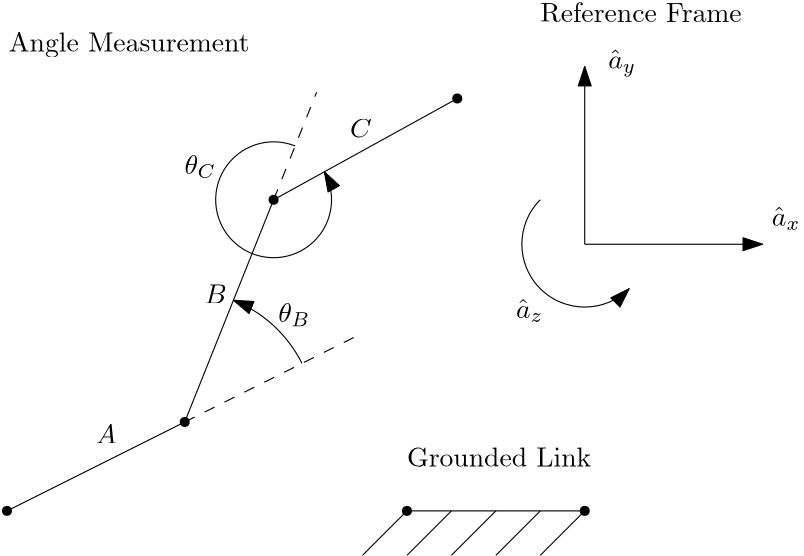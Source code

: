 <?xml version="1.0"?>
<!DOCTYPE ipe SYSTEM "ipe.dtd">
<ipe version="70218" creator="Ipe 7.2.27">
<info created="D:20240421110127" modified="D:20240421111034"/>
<ipestyle name="basic">
<symbol name="arrow/arc(spx)">
<path stroke="sym-stroke" fill="sym-stroke" pen="sym-pen">
0 0 m
-1 0.333 l
-1 -0.333 l
h
</path>
</symbol>
<symbol name="arrow/farc(spx)">
<path stroke="sym-stroke" fill="white" pen="sym-pen">
0 0 m
-1 0.333 l
-1 -0.333 l
h
</path>
</symbol>
<symbol name="arrow/ptarc(spx)">
<path stroke="sym-stroke" fill="sym-stroke" pen="sym-pen">
0 0 m
-1 0.333 l
-0.8 0 l
-1 -0.333 l
h
</path>
</symbol>
<symbol name="arrow/fptarc(spx)">
<path stroke="sym-stroke" fill="white" pen="sym-pen">
0 0 m
-1 0.333 l
-0.8 0 l
-1 -0.333 l
h
</path>
</symbol>
<symbol name="mark/circle(sx)" transformations="translations">
<path fill="sym-stroke">
0.6 0 0 0.6 0 0 e
0.4 0 0 0.4 0 0 e
</path>
</symbol>
<symbol name="mark/disk(sx)" transformations="translations">
<path fill="sym-stroke">
0.6 0 0 0.6 0 0 e
</path>
</symbol>
<symbol name="mark/fdisk(sfx)" transformations="translations">
<group>
<path fill="sym-fill">
0.5 0 0 0.5 0 0 e
</path>
<path fill="sym-stroke" fillrule="eofill">
0.6 0 0 0.6 0 0 e
0.4 0 0 0.4 0 0 e
</path>
</group>
</symbol>
<symbol name="mark/box(sx)" transformations="translations">
<path fill="sym-stroke" fillrule="eofill">
-0.6 -0.6 m
0.6 -0.6 l
0.6 0.6 l
-0.6 0.6 l
h
-0.4 -0.4 m
0.4 -0.4 l
0.4 0.4 l
-0.4 0.4 l
h
</path>
</symbol>
<symbol name="mark/square(sx)" transformations="translations">
<path fill="sym-stroke">
-0.6 -0.6 m
0.6 -0.6 l
0.6 0.6 l
-0.6 0.6 l
h
</path>
</symbol>
<symbol name="mark/fsquare(sfx)" transformations="translations">
<group>
<path fill="sym-fill">
-0.5 -0.5 m
0.5 -0.5 l
0.5 0.5 l
-0.5 0.5 l
h
</path>
<path fill="sym-stroke" fillrule="eofill">
-0.6 -0.6 m
0.6 -0.6 l
0.6 0.6 l
-0.6 0.6 l
h
-0.4 -0.4 m
0.4 -0.4 l
0.4 0.4 l
-0.4 0.4 l
h
</path>
</group>
</symbol>
<symbol name="mark/cross(sx)" transformations="translations">
<group>
<path fill="sym-stroke">
-0.43 -0.57 m
0.57 0.43 l
0.43 0.57 l
-0.57 -0.43 l
h
</path>
<path fill="sym-stroke">
-0.43 0.57 m
0.57 -0.43 l
0.43 -0.57 l
-0.57 0.43 l
h
</path>
</group>
</symbol>
<symbol name="arrow/fnormal(spx)">
<path stroke="sym-stroke" fill="white" pen="sym-pen">
0 0 m
-1 0.333 l
-1 -0.333 l
h
</path>
</symbol>
<symbol name="arrow/pointed(spx)">
<path stroke="sym-stroke" fill="sym-stroke" pen="sym-pen">
0 0 m
-1 0.333 l
-0.8 0 l
-1 -0.333 l
h
</path>
</symbol>
<symbol name="arrow/fpointed(spx)">
<path stroke="sym-stroke" fill="white" pen="sym-pen">
0 0 m
-1 0.333 l
-0.8 0 l
-1 -0.333 l
h
</path>
</symbol>
<symbol name="arrow/linear(spx)">
<path stroke="sym-stroke" pen="sym-pen">
-1 0.333 m
0 0 l
-1 -0.333 l
</path>
</symbol>
<symbol name="arrow/fdouble(spx)">
<path stroke="sym-stroke" fill="white" pen="sym-pen">
0 0 m
-1 0.333 l
-1 -0.333 l
h
-1 0 m
-2 0.333 l
-2 -0.333 l
h
</path>
</symbol>
<symbol name="arrow/double(spx)">
<path stroke="sym-stroke" fill="sym-stroke" pen="sym-pen">
0 0 m
-1 0.333 l
-1 -0.333 l
h
-1 0 m
-2 0.333 l
-2 -0.333 l
h
</path>
</symbol>
<symbol name="arrow/mid-normal(spx)">
<path stroke="sym-stroke" fill="sym-stroke" pen="sym-pen">
0.5 0 m
-0.5 0.333 l
-0.5 -0.333 l
h
</path>
</symbol>
<symbol name="arrow/mid-fnormal(spx)">
<path stroke="sym-stroke" fill="white" pen="sym-pen">
0.5 0 m
-0.5 0.333 l
-0.5 -0.333 l
h
</path>
</symbol>
<symbol name="arrow/mid-pointed(spx)">
<path stroke="sym-stroke" fill="sym-stroke" pen="sym-pen">
0.5 0 m
-0.5 0.333 l
-0.3 0 l
-0.5 -0.333 l
h
</path>
</symbol>
<symbol name="arrow/mid-fpointed(spx)">
<path stroke="sym-stroke" fill="white" pen="sym-pen">
0.5 0 m
-0.5 0.333 l
-0.3 0 l
-0.5 -0.333 l
h
</path>
</symbol>
<symbol name="arrow/mid-double(spx)">
<path stroke="sym-stroke" fill="sym-stroke" pen="sym-pen">
1 0 m
0 0.333 l
0 -0.333 l
h
0 0 m
-1 0.333 l
-1 -0.333 l
h
</path>
</symbol>
<symbol name="arrow/mid-fdouble(spx)">
<path stroke="sym-stroke" fill="white" pen="sym-pen">
1 0 m
0 0.333 l
0 -0.333 l
h
0 0 m
-1 0.333 l
-1 -0.333 l
h
</path>
</symbol>
<anglesize name="22.5 deg" value="22.5"/>
<anglesize name="30 deg" value="30"/>
<anglesize name="45 deg" value="45"/>
<anglesize name="60 deg" value="60"/>
<anglesize name="90 deg" value="90"/>
<arrowsize name="large" value="10"/>
<arrowsize name="small" value="5"/>
<arrowsize name="tiny" value="3"/>
<color name="blue" value="0 0 1"/>
<color name="brown" value="0.647 0.165 0.165"/>
<color name="darkblue" value="0 0 0.545"/>
<color name="darkcyan" value="0 0.545 0.545"/>
<color name="darkgray" value="0.663"/>
<color name="darkgreen" value="0 0.392 0"/>
<color name="darkmagenta" value="0.545 0 0.545"/>
<color name="darkorange" value="1 0.549 0"/>
<color name="darkred" value="0.545 0 0"/>
<color name="gold" value="1 0.843 0"/>
<color name="gray" value="0.745"/>
<color name="green" value="0 1 0"/>
<color name="lightblue" value="0.678 0.847 0.902"/>
<color name="lightcyan" value="0.878 1 1"/>
<color name="lightgray" value="0.827"/>
<color name="lightgreen" value="0.565 0.933 0.565"/>
<color name="lightyellow" value="1 1 0.878"/>
<color name="navy" value="0 0 0.502"/>
<color name="orange" value="1 0.647 0"/>
<color name="pink" value="1 0.753 0.796"/>
<color name="purple" value="0.627 0.125 0.941"/>
<color name="red" value="1 0 0"/>
<color name="seagreen" value="0.18 0.545 0.341"/>
<color name="turquoise" value="0.251 0.878 0.816"/>
<color name="violet" value="0.933 0.51 0.933"/>
<color name="yellow" value="1 1 0"/>
<dashstyle name="dash dot dotted" value="[4 2 1 2 1 2] 0"/>
<dashstyle name="dash dotted" value="[4 2 1 2] 0"/>
<dashstyle name="dashed" value="[4] 0"/>
<dashstyle name="dotted" value="[1 3] 0"/>
<gridsize name="10 pts (~3.5 mm)" value="10"/>
<gridsize name="14 pts (~5 mm)" value="14"/>
<gridsize name="16 pts (~6 mm)" value="16"/>
<gridsize name="20 pts (~7 mm)" value="20"/>
<gridsize name="28 pts (~10 mm)" value="28"/>
<gridsize name="32 pts (~12 mm)" value="32"/>
<gridsize name="4 pts" value="4"/>
<gridsize name="56 pts (~20 mm)" value="56"/>
<gridsize name="8 pts (~3 mm)" value="8"/>
<opacity name="10%" value="0.1"/>
<opacity name="30%" value="0.3"/>
<opacity name="50%" value="0.5"/>
<opacity name="75%" value="0.75"/>
<pen name="fat" value="1.2"/>
<pen name="heavier" value="0.8"/>
<pen name="ultrafat" value="2"/>
<symbolsize name="large" value="5"/>
<symbolsize name="small" value="2"/>
<symbolsize name="tiny" value="1.1"/>
<textsize name="Huge" value="\Huge"/>
<textsize name="LARGE" value="\LARGE"/>
<textsize name="Large" value="\Large"/>
<textsize name="footnote" value="\footnotesize"/>
<textsize name="huge" value="\huge"/>
<textsize name="large" value="\large"/>
<textsize name="script" value="\scriptsize"/>
<textsize name="small" value="\small"/>
<textsize name="tiny" value="\tiny"/>
<textstyle name="center" begin="\begin{center}" end="\end{center}"/>
<textstyle name="item" begin="\begin{itemize}\item{}" end="\end{itemize}"/>
<textstyle name="itemize" begin="\begin{itemize}" end="\end{itemize}"/>
<tiling name="falling" angle="-60" step="4" width="1"/>
<tiling name="rising" angle="30" step="4" width="1"/>
</ipestyle>
<page>
<layer name="alpha"/>
<view layers="alpha" active="alpha"/>
<group layer="alpha" matrix="1 0 0 1 384 0">
<path stroke="black" arrow="normal/normal">
128 512 m
192 512 l
</path>
<path stroke="black" arrow="normal/normal">
128 512 m
128 576 l
</path>
<path stroke="black" arrow="normal/normal">
112 528 m
22.6274 0 0 22.6274 128 512 144 496 a
</path>
<text matrix="1 0 0 1 -12.6258 -9.35241" transformations="translations" pos="208 528" stroke="black" type="label" width="10.282" height="6.923" depth="1.49" valign="baseline" style="math">\hat{a}_x</text>
<text matrix="1 0 0 1 -71.5456 47.2295" transformations="translations" pos="208 528" stroke="black" type="label" width="10.055" height="6.919" depth="2.85" valign="baseline" style="math">\hat{a}_y</text>
<text matrix="1 0 0 1 -104.747 -42.5541" transformations="translations" pos="208 528" stroke="black" type="label" width="9.857" height="6.923" depth="1.49" valign="baseline" style="math">\hat{a}_z</text>
</group>
<path matrix="1 0 0 1 256 -224" stroke="black">
192 640 m
176 624 l
</path>
<path matrix="1 0 0 1 272 -224" stroke="black">
192 640 m
176 624 l
</path>
<path matrix="1 0 0 1 288 -224" stroke="black">
192 640 m
176 624 l
</path>
<path matrix="1 0 0 1 304 -224" stroke="black">
192 640 m
176 624 l
</path>
<path matrix="1 0 0 1 320 -224" stroke="black">
192 640 m
176 624 l
</path>
<path matrix="1 0 0 1 128 -64" stroke="black">
320 480 m
384 480 l
</path>
<use matrix="1 0 0 1 128 -64" name="mark/disk(sx)" pos="320 480" size="normal" stroke="black"/>
<use matrix="1 0 0 1 128 -64" name="mark/disk(sx)" pos="384 480" size="normal" stroke="black"/>
<text matrix="1 0 0 1 48 -80" transformations="translations" pos="400 512" stroke="black" type="label" width="66.376" height="6.918" depth="0" valign="baseline">Grounded Link</text>
<text matrix="1 0 0 1 400 16" transformations="translations" pos="96 576" stroke="black" type="label" width="72.561" height="6.918" depth="0" valign="baseline">Reference Frame</text>
<path matrix="1 0 0 1 48 96" stroke="black">
256 320 m
320 352 l
</path>
<path matrix="1 0 0 1 112 128" stroke="black" dash="dashed">
256 320 m
320 352 l
</path>
<path matrix="1 0 0 1 48 96" stroke="black">
320 352 m
352 432 l
</path>
<use matrix="1 0 0 1 48 96" name="mark/disk(sx)" pos="256 320" size="normal" stroke="black"/>
<use matrix="1 0 0 1 48 96" name="mark/disk(sx)" pos="320 352" size="normal" stroke="black"/>
<use matrix="1 0 0 1 48 96" name="mark/disk(sx)" pos="352 432" size="normal" stroke="black"/>
<path matrix="1 0 0 1 48 96" stroke="black" arrow="normal/normal">
362.207 373.104 m
47.1892 0 0 47.1892 320 352 337.526 395.814 a
</path>
<text matrix="1 0 0 1 33.6874 83.9594" transformations="translations" pos="368 400" stroke="black" type="label" width="11.534" height="6.923" depth="1.49" valign="baseline" style="math">\theta_{B}</text>
<text matrix="1 0 0 1 32 144" transformations="translations" pos="272.669 437.357" stroke="black" type="label" width="86.703" height="6.926" depth="1.93" valign="baseline">Angle Measurement</text>
<text matrix="1 0 0 1 16 -7.70248" transformations="translations" pos="320 448" stroke="black" type="label" width="7.472" height="6.808" depth="0" valign="baseline" style="math">A</text>
<text matrix="1 0 0 1 7.10998 -5.33248" transformations="translations" pos="368 496" stroke="black" type="label" width="8.057" height="6.808" depth="0" valign="baseline" style="math">B</text>
<path stroke="black">
400 528 m
466.117 564.46 l
</path>
<path matrix="0.484193 0 0 0.484193 245.058 357.564" stroke="black" dash="dashed">
320 352 m
352 432 l
</path>
<path stroke="black" arrow="normal/normal">
407.747 547.368 m
20.8597 0 0 20.8597 400 528 418.266 538.073 a
</path>
<text matrix="1 0 0 1 -0.08451 137.284" transformations="translations" pos="368 400" stroke="black" type="label" width="11.378" height="6.923" depth="1.49" valign="baseline" style="math">\theta_{C}</text>
<use name="mark/disk(sx)" pos="466.117 564.46" size="normal" stroke="black"/>
<text matrix="1 0 0 1 59.5444 54.3921" transformations="translations" pos="368 496" stroke="black" type="label" width="7.833" height="6.808" depth="0" valign="baseline" style="math">C</text>
</page>
</ipe>
